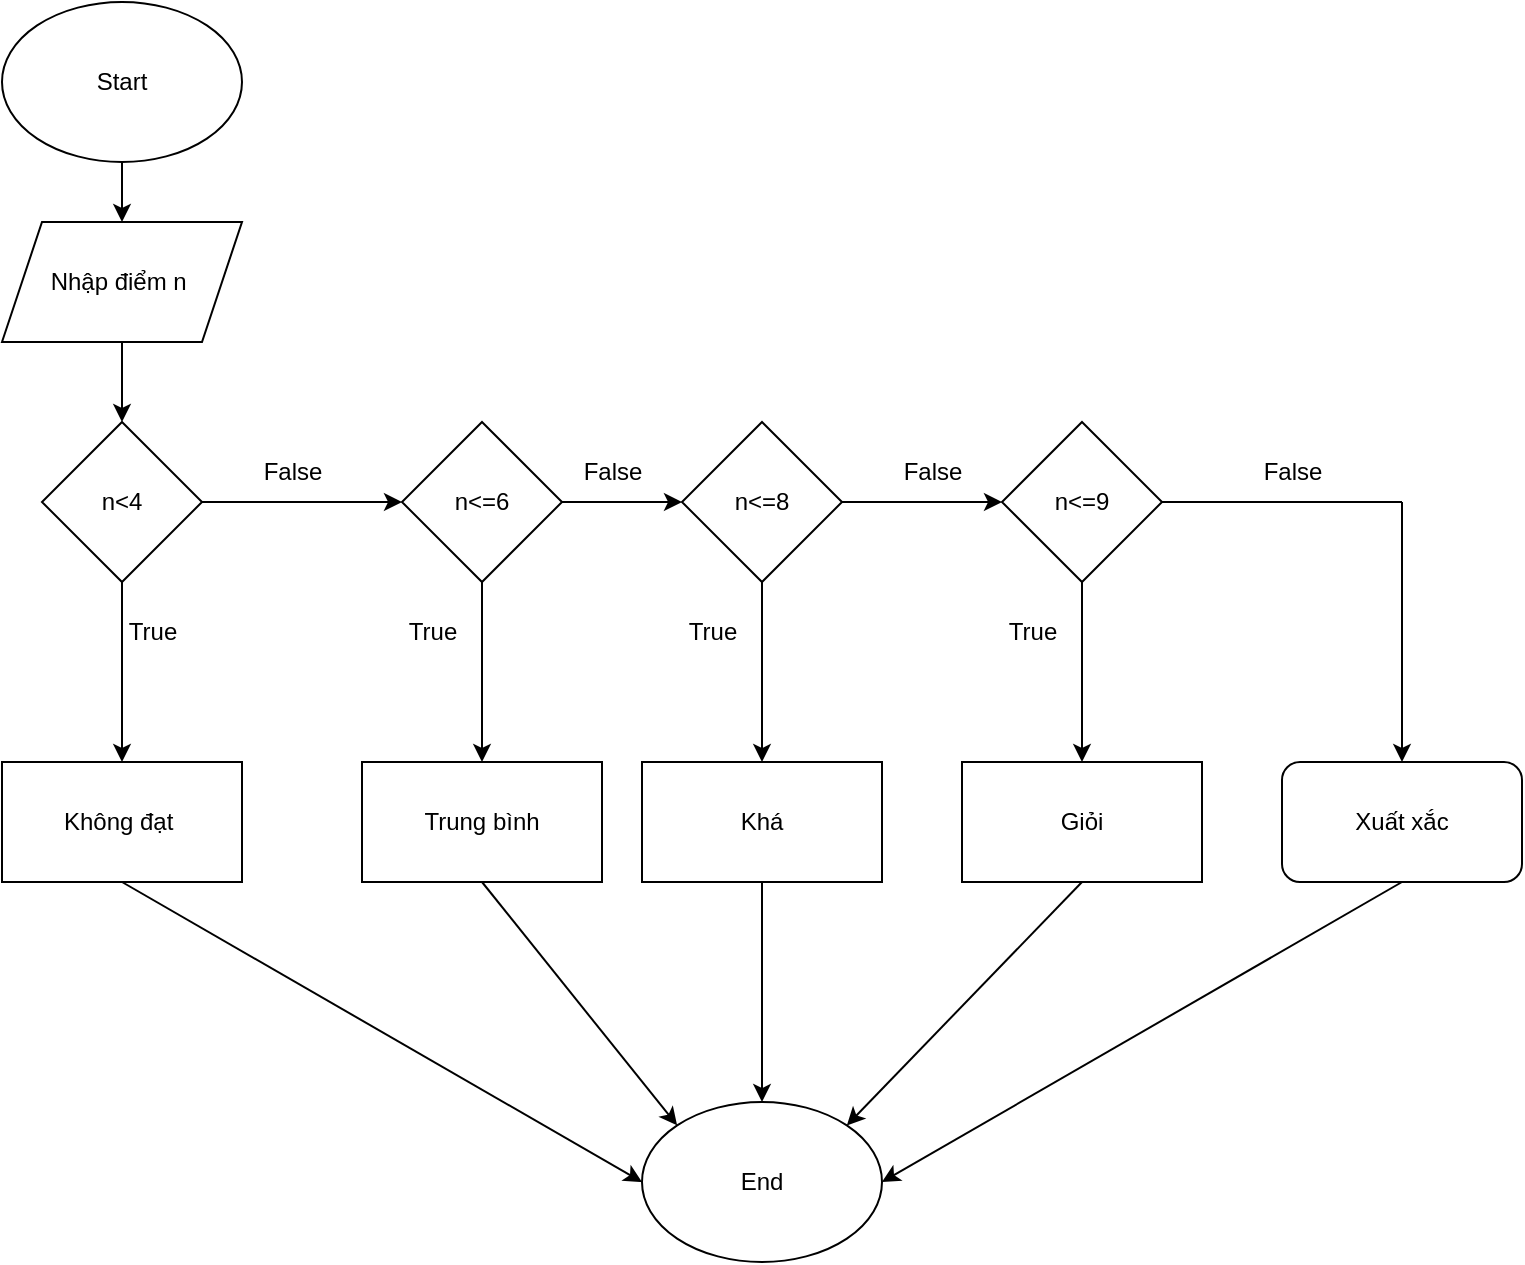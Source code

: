 <mxfile version="24.8.6">
  <diagram id="C5RBs43oDa-KdzZeNtuy" name="Page-1">
    <mxGraphModel dx="1026" dy="620" grid="1" gridSize="10" guides="1" tooltips="1" connect="1" arrows="1" fold="1" page="1" pageScale="1" pageWidth="827" pageHeight="1169" math="0" shadow="0">
      <root>
        <mxCell id="WIyWlLk6GJQsqaUBKTNV-0" />
        <mxCell id="WIyWlLk6GJQsqaUBKTNV-1" parent="WIyWlLk6GJQsqaUBKTNV-0" />
        <mxCell id="gmCcqxCeD-ZG9zVIi6GF-8" value="" style="edgeStyle=orthogonalEdgeStyle;rounded=0;orthogonalLoop=1;jettySize=auto;html=1;" edge="1" parent="WIyWlLk6GJQsqaUBKTNV-1" source="gmCcqxCeD-ZG9zVIi6GF-0" target="gmCcqxCeD-ZG9zVIi6GF-1">
          <mxGeometry relative="1" as="geometry" />
        </mxCell>
        <mxCell id="gmCcqxCeD-ZG9zVIi6GF-0" value="Start" style="ellipse;whiteSpace=wrap;html=1;" vertex="1" parent="WIyWlLk6GJQsqaUBKTNV-1">
          <mxGeometry x="330" y="20" width="120" height="80" as="geometry" />
        </mxCell>
        <mxCell id="gmCcqxCeD-ZG9zVIi6GF-7" value="" style="edgeStyle=orthogonalEdgeStyle;rounded=0;orthogonalLoop=1;jettySize=auto;html=1;" edge="1" parent="WIyWlLk6GJQsqaUBKTNV-1" source="gmCcqxCeD-ZG9zVIi6GF-1" target="gmCcqxCeD-ZG9zVIi6GF-2">
          <mxGeometry relative="1" as="geometry" />
        </mxCell>
        <mxCell id="gmCcqxCeD-ZG9zVIi6GF-1" value="Nhập điểm n&amp;nbsp;" style="shape=parallelogram;perimeter=parallelogramPerimeter;whiteSpace=wrap;html=1;fixedSize=1;" vertex="1" parent="WIyWlLk6GJQsqaUBKTNV-1">
          <mxGeometry x="330" y="130" width="120" height="60" as="geometry" />
        </mxCell>
        <mxCell id="gmCcqxCeD-ZG9zVIi6GF-6" value="" style="edgeStyle=orthogonalEdgeStyle;rounded=0;orthogonalLoop=1;jettySize=auto;html=1;" edge="1" parent="WIyWlLk6GJQsqaUBKTNV-1" source="gmCcqxCeD-ZG9zVIi6GF-2" target="gmCcqxCeD-ZG9zVIi6GF-3">
          <mxGeometry relative="1" as="geometry" />
        </mxCell>
        <mxCell id="gmCcqxCeD-ZG9zVIi6GF-2" value="n&amp;lt;4" style="rhombus;whiteSpace=wrap;html=1;" vertex="1" parent="WIyWlLk6GJQsqaUBKTNV-1">
          <mxGeometry x="350" y="230" width="80" height="80" as="geometry" />
        </mxCell>
        <mxCell id="gmCcqxCeD-ZG9zVIi6GF-3" value="Không đạt&amp;nbsp;" style="rounded=0;whiteSpace=wrap;html=1;" vertex="1" parent="WIyWlLk6GJQsqaUBKTNV-1">
          <mxGeometry x="330" y="400" width="120" height="60" as="geometry" />
        </mxCell>
        <mxCell id="gmCcqxCeD-ZG9zVIi6GF-12" value="" style="edgeStyle=orthogonalEdgeStyle;rounded=0;orthogonalLoop=1;jettySize=auto;html=1;" edge="1" parent="WIyWlLk6GJQsqaUBKTNV-1" source="gmCcqxCeD-ZG9zVIi6GF-4" target="gmCcqxCeD-ZG9zVIi6GF-9">
          <mxGeometry relative="1" as="geometry" />
        </mxCell>
        <mxCell id="gmCcqxCeD-ZG9zVIi6GF-17" value="" style="edgeStyle=orthogonalEdgeStyle;rounded=0;orthogonalLoop=1;jettySize=auto;html=1;" edge="1" parent="WIyWlLk6GJQsqaUBKTNV-1" source="gmCcqxCeD-ZG9zVIi6GF-4" target="gmCcqxCeD-ZG9zVIi6GF-16">
          <mxGeometry relative="1" as="geometry" />
        </mxCell>
        <mxCell id="gmCcqxCeD-ZG9zVIi6GF-4" value="n&amp;lt;=6" style="rhombus;whiteSpace=wrap;html=1;" vertex="1" parent="WIyWlLk6GJQsqaUBKTNV-1">
          <mxGeometry x="530" y="230" width="80" height="80" as="geometry" />
        </mxCell>
        <mxCell id="gmCcqxCeD-ZG9zVIi6GF-5" value="" style="endArrow=classic;html=1;rounded=0;exitX=1;exitY=0.5;exitDx=0;exitDy=0;entryX=0;entryY=0.5;entryDx=0;entryDy=0;" edge="1" parent="WIyWlLk6GJQsqaUBKTNV-1" source="gmCcqxCeD-ZG9zVIi6GF-2" target="gmCcqxCeD-ZG9zVIi6GF-4">
          <mxGeometry width="50" height="50" relative="1" as="geometry">
            <mxPoint x="640" y="380" as="sourcePoint" />
            <mxPoint x="690" y="330" as="targetPoint" />
          </mxGeometry>
        </mxCell>
        <mxCell id="gmCcqxCeD-ZG9zVIi6GF-9" value="Trung bình" style="rounded=0;whiteSpace=wrap;html=1;" vertex="1" parent="WIyWlLk6GJQsqaUBKTNV-1">
          <mxGeometry x="510" y="400" width="120" height="60" as="geometry" />
        </mxCell>
        <mxCell id="gmCcqxCeD-ZG9zVIi6GF-10" value="True" style="text;html=1;align=center;verticalAlign=middle;resizable=0;points=[];autosize=1;strokeColor=none;fillColor=none;" vertex="1" parent="WIyWlLk6GJQsqaUBKTNV-1">
          <mxGeometry x="380" y="320" width="50" height="30" as="geometry" />
        </mxCell>
        <mxCell id="gmCcqxCeD-ZG9zVIi6GF-11" value="False" style="text;html=1;align=center;verticalAlign=middle;resizable=0;points=[];autosize=1;strokeColor=none;fillColor=none;" vertex="1" parent="WIyWlLk6GJQsqaUBKTNV-1">
          <mxGeometry x="450" y="240" width="50" height="30" as="geometry" />
        </mxCell>
        <mxCell id="gmCcqxCeD-ZG9zVIi6GF-13" value="True" style="text;html=1;align=center;verticalAlign=middle;resizable=0;points=[];autosize=1;strokeColor=none;fillColor=none;" vertex="1" parent="WIyWlLk6GJQsqaUBKTNV-1">
          <mxGeometry x="520" y="320" width="50" height="30" as="geometry" />
        </mxCell>
        <mxCell id="gmCcqxCeD-ZG9zVIi6GF-20" value="" style="edgeStyle=orthogonalEdgeStyle;rounded=0;orthogonalLoop=1;jettySize=auto;html=1;" edge="1" parent="WIyWlLk6GJQsqaUBKTNV-1" source="gmCcqxCeD-ZG9zVIi6GF-16" target="gmCcqxCeD-ZG9zVIi6GF-19">
          <mxGeometry relative="1" as="geometry">
            <Array as="points">
              <mxPoint x="710" y="380" />
              <mxPoint x="710" y="380" />
            </Array>
          </mxGeometry>
        </mxCell>
        <mxCell id="gmCcqxCeD-ZG9zVIi6GF-24" value="" style="edgeStyle=orthogonalEdgeStyle;rounded=0;orthogonalLoop=1;jettySize=auto;html=1;" edge="1" parent="WIyWlLk6GJQsqaUBKTNV-1" source="gmCcqxCeD-ZG9zVIi6GF-16" target="gmCcqxCeD-ZG9zVIi6GF-23">
          <mxGeometry relative="1" as="geometry" />
        </mxCell>
        <mxCell id="gmCcqxCeD-ZG9zVIi6GF-16" value="n&amp;lt;=8" style="rhombus;whiteSpace=wrap;html=1;" vertex="1" parent="WIyWlLk6GJQsqaUBKTNV-1">
          <mxGeometry x="670" y="230" width="80" height="80" as="geometry" />
        </mxCell>
        <mxCell id="gmCcqxCeD-ZG9zVIi6GF-39" value="" style="edgeStyle=orthogonalEdgeStyle;rounded=0;orthogonalLoop=1;jettySize=auto;html=1;" edge="1" parent="WIyWlLk6GJQsqaUBKTNV-1" source="gmCcqxCeD-ZG9zVIi6GF-19" target="gmCcqxCeD-ZG9zVIi6GF-36">
          <mxGeometry relative="1" as="geometry" />
        </mxCell>
        <mxCell id="gmCcqxCeD-ZG9zVIi6GF-19" value="Khá" style="whiteSpace=wrap;html=1;" vertex="1" parent="WIyWlLk6GJQsqaUBKTNV-1">
          <mxGeometry x="650" y="400" width="120" height="60" as="geometry" />
        </mxCell>
        <mxCell id="gmCcqxCeD-ZG9zVIi6GF-21" value="True" style="text;html=1;align=center;verticalAlign=middle;resizable=0;points=[];autosize=1;strokeColor=none;fillColor=none;" vertex="1" parent="WIyWlLk6GJQsqaUBKTNV-1">
          <mxGeometry x="660" y="320" width="50" height="30" as="geometry" />
        </mxCell>
        <mxCell id="gmCcqxCeD-ZG9zVIi6GF-22" value="False" style="text;html=1;align=center;verticalAlign=middle;resizable=0;points=[];autosize=1;strokeColor=none;fillColor=none;" vertex="1" parent="WIyWlLk6GJQsqaUBKTNV-1">
          <mxGeometry x="610" y="240" width="50" height="30" as="geometry" />
        </mxCell>
        <mxCell id="gmCcqxCeD-ZG9zVIi6GF-26" value="" style="edgeStyle=orthogonalEdgeStyle;rounded=0;orthogonalLoop=1;jettySize=auto;html=1;" edge="1" parent="WIyWlLk6GJQsqaUBKTNV-1" source="gmCcqxCeD-ZG9zVIi6GF-23" target="gmCcqxCeD-ZG9zVIi6GF-25">
          <mxGeometry relative="1" as="geometry" />
        </mxCell>
        <mxCell id="gmCcqxCeD-ZG9zVIi6GF-23" value="n&amp;lt;=9" style="rhombus;whiteSpace=wrap;html=1;" vertex="1" parent="WIyWlLk6GJQsqaUBKTNV-1">
          <mxGeometry x="830" y="230" width="80" height="80" as="geometry" />
        </mxCell>
        <mxCell id="gmCcqxCeD-ZG9zVIi6GF-25" value="Giỏi" style="whiteSpace=wrap;html=1;" vertex="1" parent="WIyWlLk6GJQsqaUBKTNV-1">
          <mxGeometry x="810" y="400" width="120" height="60" as="geometry" />
        </mxCell>
        <mxCell id="gmCcqxCeD-ZG9zVIi6GF-30" value="Xuất xắc" style="rounded=1;whiteSpace=wrap;html=1;" vertex="1" parent="WIyWlLk6GJQsqaUBKTNV-1">
          <mxGeometry x="970" y="400" width="120" height="60" as="geometry" />
        </mxCell>
        <mxCell id="gmCcqxCeD-ZG9zVIi6GF-32" value="False" style="text;html=1;align=center;verticalAlign=middle;resizable=0;points=[];autosize=1;strokeColor=none;fillColor=none;" vertex="1" parent="WIyWlLk6GJQsqaUBKTNV-1">
          <mxGeometry x="770" y="240" width="50" height="30" as="geometry" />
        </mxCell>
        <mxCell id="gmCcqxCeD-ZG9zVIi6GF-35" value="True" style="text;html=1;align=center;verticalAlign=middle;resizable=0;points=[];autosize=1;strokeColor=none;fillColor=none;" vertex="1" parent="WIyWlLk6GJQsqaUBKTNV-1">
          <mxGeometry x="820" y="320" width="50" height="30" as="geometry" />
        </mxCell>
        <mxCell id="gmCcqxCeD-ZG9zVIi6GF-36" value="End" style="ellipse;whiteSpace=wrap;html=1;" vertex="1" parent="WIyWlLk6GJQsqaUBKTNV-1">
          <mxGeometry x="650" y="570" width="120" height="80" as="geometry" />
        </mxCell>
        <mxCell id="gmCcqxCeD-ZG9zVIi6GF-37" value="" style="endArrow=classic;html=1;rounded=0;exitX=0.5;exitY=1;exitDx=0;exitDy=0;entryX=0;entryY=0.5;entryDx=0;entryDy=0;" edge="1" parent="WIyWlLk6GJQsqaUBKTNV-1" source="gmCcqxCeD-ZG9zVIi6GF-3" target="gmCcqxCeD-ZG9zVIi6GF-36">
          <mxGeometry width="50" height="50" relative="1" as="geometry">
            <mxPoint x="790" y="530" as="sourcePoint" />
            <mxPoint x="840" y="480" as="targetPoint" />
          </mxGeometry>
        </mxCell>
        <mxCell id="gmCcqxCeD-ZG9zVIi6GF-38" value="" style="endArrow=classic;html=1;rounded=0;exitX=0.5;exitY=1;exitDx=0;exitDy=0;entryX=0;entryY=0;entryDx=0;entryDy=0;" edge="1" parent="WIyWlLk6GJQsqaUBKTNV-1" source="gmCcqxCeD-ZG9zVIi6GF-9" target="gmCcqxCeD-ZG9zVIi6GF-36">
          <mxGeometry width="50" height="50" relative="1" as="geometry">
            <mxPoint x="790" y="530" as="sourcePoint" />
            <mxPoint x="840" y="480" as="targetPoint" />
          </mxGeometry>
        </mxCell>
        <mxCell id="gmCcqxCeD-ZG9zVIi6GF-40" value="" style="endArrow=classic;html=1;rounded=0;exitX=0.5;exitY=1;exitDx=0;exitDy=0;entryX=1;entryY=0;entryDx=0;entryDy=0;" edge="1" parent="WIyWlLk6GJQsqaUBKTNV-1" source="gmCcqxCeD-ZG9zVIi6GF-25" target="gmCcqxCeD-ZG9zVIi6GF-36">
          <mxGeometry width="50" height="50" relative="1" as="geometry">
            <mxPoint x="790" y="530" as="sourcePoint" />
            <mxPoint x="840" y="480" as="targetPoint" />
          </mxGeometry>
        </mxCell>
        <mxCell id="gmCcqxCeD-ZG9zVIi6GF-41" value="" style="endArrow=classic;html=1;rounded=0;exitX=0.5;exitY=1;exitDx=0;exitDy=0;entryX=1;entryY=0.5;entryDx=0;entryDy=0;" edge="1" parent="WIyWlLk6GJQsqaUBKTNV-1" source="gmCcqxCeD-ZG9zVIi6GF-30" target="gmCcqxCeD-ZG9zVIi6GF-36">
          <mxGeometry width="50" height="50" relative="1" as="geometry">
            <mxPoint x="790" y="530" as="sourcePoint" />
            <mxPoint x="840" y="480" as="targetPoint" />
          </mxGeometry>
        </mxCell>
        <mxCell id="gmCcqxCeD-ZG9zVIi6GF-42" value="" style="endArrow=classic;html=1;rounded=0;entryX=0.5;entryY=0;entryDx=0;entryDy=0;" edge="1" parent="WIyWlLk6GJQsqaUBKTNV-1" target="gmCcqxCeD-ZG9zVIi6GF-30">
          <mxGeometry width="50" height="50" relative="1" as="geometry">
            <mxPoint x="1030" y="270" as="sourcePoint" />
            <mxPoint x="1040" y="270" as="targetPoint" />
          </mxGeometry>
        </mxCell>
        <mxCell id="gmCcqxCeD-ZG9zVIi6GF-43" value="" style="endArrow=none;html=1;rounded=0;entryX=1;entryY=0.5;entryDx=0;entryDy=0;" edge="1" parent="WIyWlLk6GJQsqaUBKTNV-1" target="gmCcqxCeD-ZG9zVIi6GF-23">
          <mxGeometry width="50" height="50" relative="1" as="geometry">
            <mxPoint x="1030" y="270" as="sourcePoint" />
            <mxPoint x="940" y="320" as="targetPoint" />
          </mxGeometry>
        </mxCell>
        <mxCell id="gmCcqxCeD-ZG9zVIi6GF-44" value="False" style="text;html=1;align=center;verticalAlign=middle;resizable=0;points=[];autosize=1;strokeColor=none;fillColor=none;" vertex="1" parent="WIyWlLk6GJQsqaUBKTNV-1">
          <mxGeometry x="950" y="240" width="50" height="30" as="geometry" />
        </mxCell>
      </root>
    </mxGraphModel>
  </diagram>
</mxfile>
